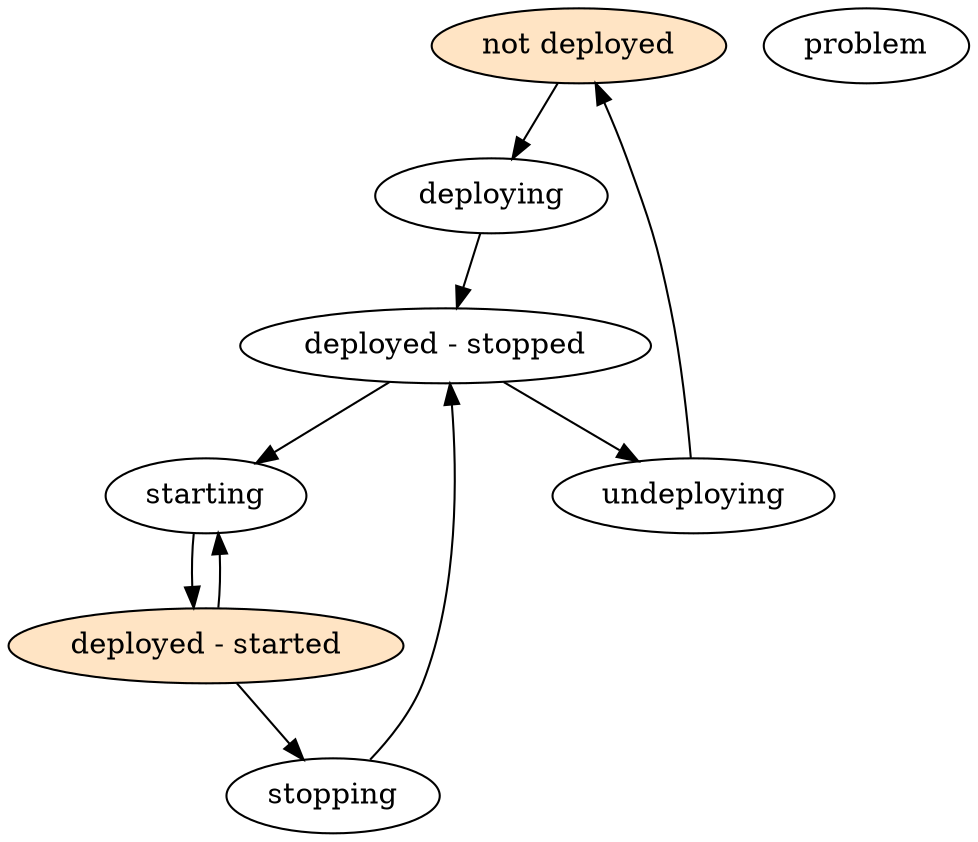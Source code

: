 # Use http:
digraph g {

      "not deployed" -> deploying -> "deployed - stopped" -> starting;
      starting -> "deployed - started" -> stopping -> "deployed - stopped";
      "deployed - started" -> starting;
      "deployed - stopped" -> undeploying -> "not deployed";
      problem;

      "not deployed" [ fillcolor="bisque", style="filled" ];
      "deployed - started" [ fillcolor="bisque", style="filled" ];
}
